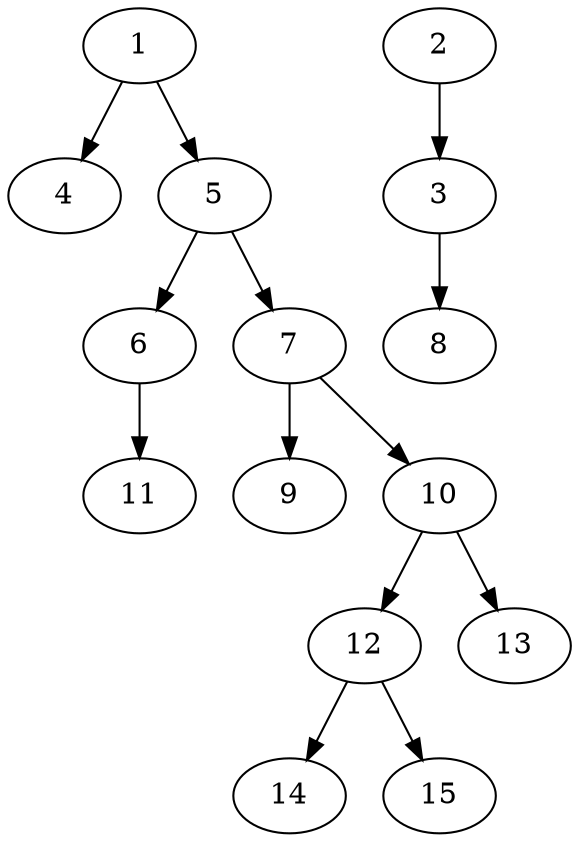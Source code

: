 // DAG (tier=1-easy, mode=compute, n=15, ccr=0.292, fat=0.456, density=0.320, regular=0.783, jump=0.066, mindata=262144, maxdata=2097152)
// DAG automatically generated by daggen at Sun Aug 24 16:33:32 2025
// /home/ermia/Project/Environments/daggen/bin/daggen --dot --ccr 0.292 --fat 0.456 --regular 0.783 --density 0.320 --jump 0.066 --mindata 262144 --maxdata 2097152 -n 15 
digraph G {
  1 [size="1094969895530427", alpha="0.16", expect_size="547484947765213"]
  1 -> 4 [size ="33053002956800"]
  1 -> 5 [size ="33053002956800"]
  2 [size="1791240652239929344", alpha="0.16", expect_size="895620326119964672"]
  2 -> 3 [size ="11799382458368"]
  3 [size="202249691446632", alpha="0.14", expect_size="101124845723316"]
  3 -> 8 [size ="11799382458368"]
  4 [size="8109552301057769472", alpha="0.15", expect_size="4054776150528884736"]
  5 [size="423855549834966", alpha="0.11", expect_size="211927774917483"]
  5 -> 6 [size ="10673530601472"]
  5 -> 7 [size ="10673530601472"]
  6 [size="2736856128557154304", alpha="0.10", expect_size="1368428064278577152"]
  6 -> 11 [size ="15652773429248"]
  7 [size="275406488450738", alpha="0.03", expect_size="137703244225369"]
  7 -> 9 [size ="7396411834368"]
  7 -> 10 [size ="7396411834368"]
  8 [size="4214238463262390", alpha="0.03", expect_size="2107119231631195"]
  9 [size="7707198649150734336", alpha="0.09", expect_size="3853599324575367168"]
  10 [size="3133260879244558336", alpha="0.03", expect_size="1566630439622279168"]
  10 -> 12 [size ="17129881468928"]
  10 -> 13 [size ="17129881468928"]
  11 [size="6798530576384000000", alpha="0.17", expect_size="3399265288192000000"]
  12 [size="26982249478100920", alpha="0.06", expect_size="13491124739050460"]
  12 -> 14 [size ="23704201330688"]
  12 -> 15 [size ="23704201330688"]
  13 [size="7283694330936557568", alpha="0.11", expect_size="3641847165468278784"]
  14 [size="81919912314072944", alpha="0.06", expect_size="40959956157036472"]
  15 [size="342463997016925", alpha="0.14", expect_size="171231998508462"]
}